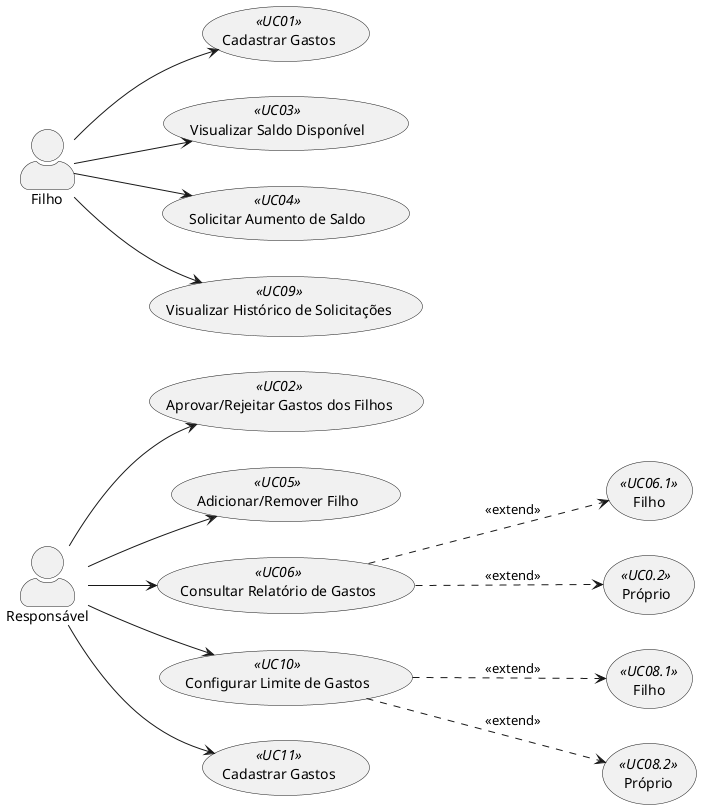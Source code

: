 @startuml
left to right direction
skinparam packageStyle rect
skinparam actorStyle awesome

actor "Responsável" as Responsavel
actor "Filho" as Filho

usecase "Cadastrar Gastos" as CadastrarGastosFilho <<UC01>>
usecase "Aprovar/Rejeitar Gastos dos Filhos" as AprovarRejeitarGastos <<UC02>>
usecase "Visualizar Saldo Disponível" as VisualizarSaldo <<UC03>>
usecase "Solicitar Aumento de Saldo" as SolicitaSaldo <<UC04>>
usecase "Adicionar/Remover Filho" as GerenciarFilhos <<UC05>>
usecase "Consultar Relatório de Gastos" as ConsultarRelatorio <<UC06>>
usecase "Visualizar Histórico de Solicitações" as VisualizarHistorico <<UC07>>
usecase "Configurar Limite de Gastos" as ConfigurarLimite <<UC08>>
usecase "Filho" as ConsultarRelatorioFilho <<UC06.1>>
usecase "Próprio" as ConsultarRelatorioProprio <<UC0.2>>
usecase "Visualizar Histórico de Solicitações" as VisualizarHistorico <<UC09>>
usecase "Configurar Limite de Gastos" as ConfigurarLimite <<UC10>>
usecase "Filho" as ConfigurarLimiteFilho <<UC08.1>>
usecase "Próprio" as ConfigurarLimiteProprio <<UC08.2>>
usecase "Cadastrar Gastos" as CadastrarGastosResponsavel <<UC11>>

Responsavel --> GerenciarFilhos
Responsavel --> AprovarRejeitarGastos
Responsavel --> ConsultarRelatorio
Responsavel --> ConfigurarLimite
Responsavel--> CadastrarGastosResponsavel

Filho --> CadastrarGastosFilho
Filho --> VisualizarSaldo
Filho --> SolicitaSaldo
Filho --> VisualizarHistorico


ConsultarRelatorio -[dashed]--> ConsultarRelatorioFilho : <<extend>>
ConsultarRelatorio -[dashed]--> ConsultarRelatorioProprio : <<extend>>

ConfigurarLimite -[dashed]--> ConfigurarLimiteFilho : <<extend>>
ConfigurarLimite -[dashed]--> ConfigurarLimiteProprio : <<extend>>
@enduml